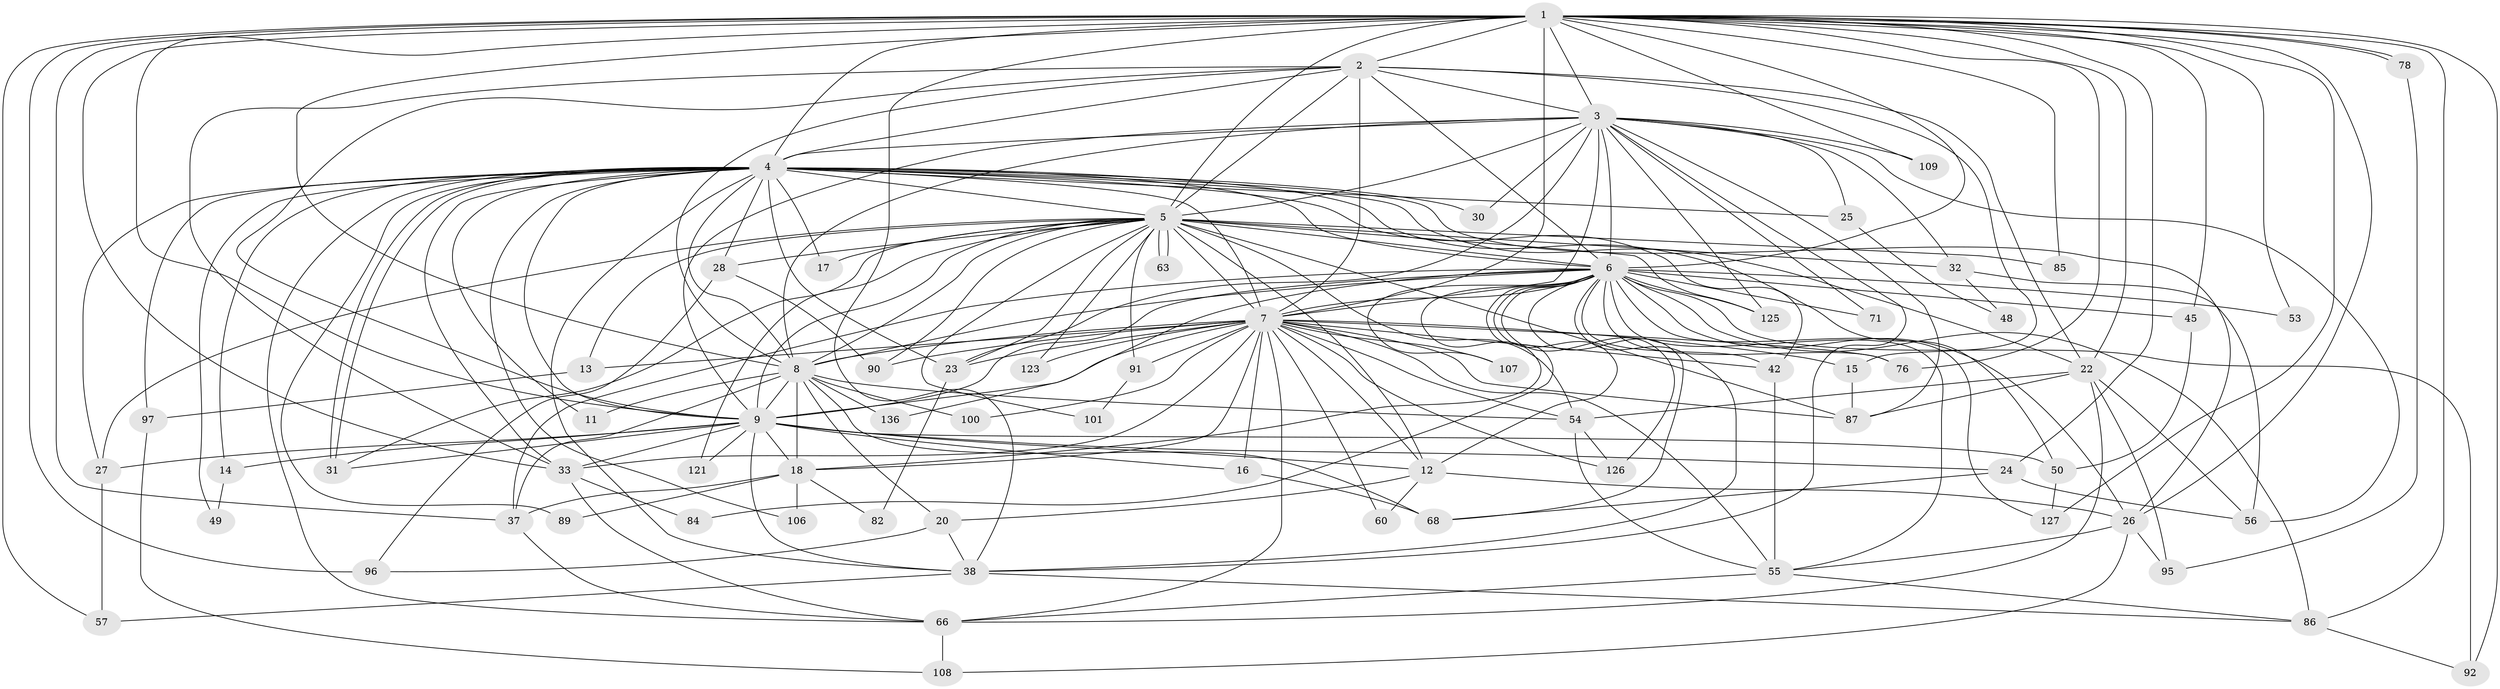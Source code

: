 // original degree distribution, {26: 0.006944444444444444, 14: 0.006944444444444444, 20: 0.013888888888888888, 35: 0.006944444444444444, 29: 0.006944444444444444, 27: 0.006944444444444444, 22: 0.006944444444444444, 18: 0.006944444444444444, 24: 0.006944444444444444, 2: 0.4583333333333333, 7: 0.020833333333333332, 3: 0.25, 4: 0.14583333333333334, 9: 0.006944444444444444, 5: 0.034722222222222224, 6: 0.013888888888888888}
// Generated by graph-tools (version 1.1) at 2025/14/03/09/25 04:14:17]
// undirected, 72 vertices, 213 edges
graph export_dot {
graph [start="1"]
  node [color=gray90,style=filled];
  1 [super="+19"];
  2;
  3 [super="+69"];
  4;
  5;
  6 [super="+83+39"];
  7 [super="+10"];
  8 [super="+111"];
  9 [super="+62+36"];
  11;
  12 [super="+64+21"];
  13;
  14;
  15;
  16 [super="+41"];
  17;
  18 [super="+34+72"];
  20;
  22 [super="+65+138+118+47"];
  23 [super="+59"];
  24 [super="+144"];
  25;
  26 [super="+73"];
  27 [super="+80"];
  28 [super="+115"];
  30;
  31 [super="+128"];
  32;
  33 [super="+52+44"];
  37 [super="+46+112"];
  38 [super="+130+88+70+51"];
  42 [super="+43"];
  45 [super="+140"];
  48;
  49;
  50 [super="+102"];
  53;
  54 [super="+117"];
  55 [super="+58+93+119"];
  56 [super="+81"];
  57;
  60;
  63;
  66 [super="+74"];
  68 [super="+131"];
  71;
  76;
  78;
  82;
  84;
  85;
  86;
  87 [super="+103"];
  89;
  90 [super="+122"];
  91;
  92;
  95;
  96;
  97;
  100;
  101;
  106;
  107;
  108 [super="+116"];
  109;
  121;
  123;
  125 [super="+133"];
  126 [super="+134"];
  127 [super="+139"];
  136;
  1 -- 2 [weight=2];
  1 -- 3;
  1 -- 4 [weight=2];
  1 -- 5;
  1 -- 6;
  1 -- 7 [weight=5];
  1 -- 8;
  1 -- 9;
  1 -- 22;
  1 -- 24;
  1 -- 37;
  1 -- 53;
  1 -- 57;
  1 -- 76;
  1 -- 78;
  1 -- 78;
  1 -- 85;
  1 -- 96;
  1 -- 127;
  1 -- 45 [weight=2];
  1 -- 38;
  1 -- 109;
  1 -- 86;
  1 -- 92;
  1 -- 33;
  1 -- 26;
  2 -- 3;
  2 -- 4;
  2 -- 5;
  2 -- 6;
  2 -- 7 [weight=3];
  2 -- 8;
  2 -- 9;
  2 -- 15;
  2 -- 33;
  2 -- 22;
  3 -- 4;
  3 -- 5 [weight=2];
  3 -- 6;
  3 -- 7 [weight=2];
  3 -- 8;
  3 -- 9;
  3 -- 25;
  3 -- 30;
  3 -- 32;
  3 -- 71;
  3 -- 87;
  3 -- 109;
  3 -- 56;
  3 -- 125;
  3 -- 38;
  3 -- 23;
  4 -- 5;
  4 -- 6 [weight=2];
  4 -- 7 [weight=2];
  4 -- 8;
  4 -- 9;
  4 -- 11;
  4 -- 14;
  4 -- 17;
  4 -- 22 [weight=2];
  4 -- 23;
  4 -- 25;
  4 -- 26 [weight=2];
  4 -- 27;
  4 -- 28;
  4 -- 30;
  4 -- 31;
  4 -- 31;
  4 -- 33 [weight=2];
  4 -- 38;
  4 -- 49;
  4 -- 66;
  4 -- 89;
  4 -- 97;
  4 -- 106;
  4 -- 42;
  4 -- 50;
  5 -- 6;
  5 -- 7 [weight=2];
  5 -- 8;
  5 -- 9;
  5 -- 13;
  5 -- 17;
  5 -- 28;
  5 -- 32;
  5 -- 54;
  5 -- 63;
  5 -- 63;
  5 -- 85;
  5 -- 90;
  5 -- 91;
  5 -- 101;
  5 -- 121;
  5 -- 123;
  5 -- 125;
  5 -- 12;
  5 -- 31;
  5 -- 27;
  5 -- 87;
  5 -- 23;
  6 -- 7 [weight=4];
  6 -- 8;
  6 -- 9;
  6 -- 18;
  6 -- 45;
  6 -- 53;
  6 -- 55;
  6 -- 68;
  6 -- 71;
  6 -- 84;
  6 -- 92;
  6 -- 107;
  6 -- 125;
  6 -- 127;
  6 -- 136;
  6 -- 37;
  6 -- 38;
  6 -- 12;
  6 -- 42;
  6 -- 86;
  6 -- 26;
  6 -- 76;
  6 -- 126;
  7 -- 8 [weight=2];
  7 -- 9 [weight=2];
  7 -- 12 [weight=2];
  7 -- 13;
  7 -- 16 [weight=2];
  7 -- 23;
  7 -- 55;
  7 -- 60;
  7 -- 66;
  7 -- 87;
  7 -- 91;
  7 -- 107;
  7 -- 33;
  7 -- 76;
  7 -- 15;
  7 -- 18;
  7 -- 90;
  7 -- 100;
  7 -- 42;
  7 -- 54;
  7 -- 123;
  7 -- 126;
  8 -- 9;
  8 -- 11;
  8 -- 18 [weight=2];
  8 -- 20;
  8 -- 37;
  8 -- 54;
  8 -- 68;
  8 -- 100;
  8 -- 136;
  9 -- 14;
  9 -- 16;
  9 -- 24;
  9 -- 27;
  9 -- 50;
  9 -- 121;
  9 -- 18;
  9 -- 38;
  9 -- 31;
  9 -- 33;
  9 -- 12;
  12 -- 20;
  12 -- 26;
  12 -- 60;
  13 -- 97;
  14 -- 49;
  15 -- 87;
  16 -- 68;
  18 -- 82;
  18 -- 89;
  18 -- 37;
  18 -- 106;
  20 -- 38;
  20 -- 96;
  22 -- 95;
  22 -- 66;
  22 -- 87;
  22 -- 54;
  22 -- 56;
  23 -- 82;
  24 -- 56;
  24 -- 68;
  25 -- 48;
  26 -- 55;
  26 -- 108;
  26 -- 95;
  27 -- 57;
  28 -- 96;
  28 -- 90;
  32 -- 48;
  32 -- 56;
  33 -- 84;
  33 -- 66;
  37 -- 66;
  38 -- 86;
  38 -- 57;
  42 -- 55;
  45 -- 50;
  50 -- 127;
  54 -- 126;
  54 -- 55;
  55 -- 86;
  55 -- 66;
  66 -- 108;
  78 -- 95;
  86 -- 92;
  91 -- 101;
  97 -- 108;
}
